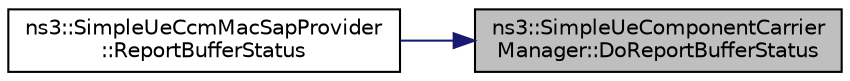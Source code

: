 digraph "ns3::SimpleUeComponentCarrierManager::DoReportBufferStatus"
{
 // LATEX_PDF_SIZE
  edge [fontname="Helvetica",fontsize="10",labelfontname="Helvetica",labelfontsize="10"];
  node [fontname="Helvetica",fontsize="10",shape=record];
  rankdir="RL";
  Node1 [label="ns3::SimpleUeComponentCarrier\lManager::DoReportBufferStatus",height=0.2,width=0.4,color="black", fillcolor="grey75", style="filled", fontcolor="black",tooltip="Report buffer status function."];
  Node1 -> Node2 [dir="back",color="midnightblue",fontsize="10",style="solid",fontname="Helvetica"];
  Node2 [label="ns3::SimpleUeCcmMacSapProvider\l::ReportBufferStatus",height=0.2,width=0.4,color="black", fillcolor="white", style="filled",URL="$classns3_1_1_simple_ue_ccm_mac_sap_provider.html#ac3d1681d3af8876d2a01a657384e2b57",tooltip="Report the RLC buffer status to the MAC."];
}

